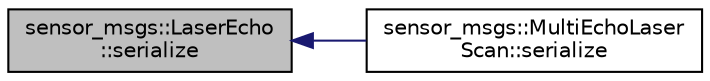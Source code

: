 digraph "sensor_msgs::LaserEcho::serialize"
{
  edge [fontname="Helvetica",fontsize="10",labelfontname="Helvetica",labelfontsize="10"];
  node [fontname="Helvetica",fontsize="10",shape=record];
  rankdir="LR";
  Node1 [label="sensor_msgs::LaserEcho\l::serialize",height=0.2,width=0.4,color="black", fillcolor="grey75", style="filled" fontcolor="black"];
  Node1 -> Node2 [dir="back",color="midnightblue",fontsize="10",style="solid",fontname="Helvetica"];
  Node2 [label="sensor_msgs::MultiEchoLaser\lScan::serialize",height=0.2,width=0.4,color="black", fillcolor="white", style="filled",URL="$classsensor__msgs_1_1_multi_echo_laser_scan.html#a7b12564ac218266a075d6c3c152fe21a"];
}
